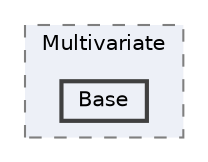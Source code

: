 digraph "C:/GIT 2/numerics/.NET 8.0/Numerics/Distributions/Multivariate/Base"
{
 // LATEX_PDF_SIZE
  bgcolor="transparent";
  edge [fontname=Helvetica,fontsize=10,labelfontname=Helvetica,labelfontsize=10];
  node [fontname=Helvetica,fontsize=10,shape=box,height=0.2,width=0.4];
  compound=true
  subgraph clusterdir_b7ba44aec65f17d2ab0e01f6fdb112ae {
    graph [ bgcolor="#edf0f7", pencolor="grey50", label="Multivariate", fontname=Helvetica,fontsize=10 style="filled,dashed", URL="dir_b7ba44aec65f17d2ab0e01f6fdb112ae.html",tooltip=""]
  dir_7aa9c842d606df5a9d69ea99f0d882fa [label="Base", fillcolor="#edf0f7", color="grey25", style="filled,bold", URL="dir_7aa9c842d606df5a9d69ea99f0d882fa.html",tooltip=""];
  }
}
